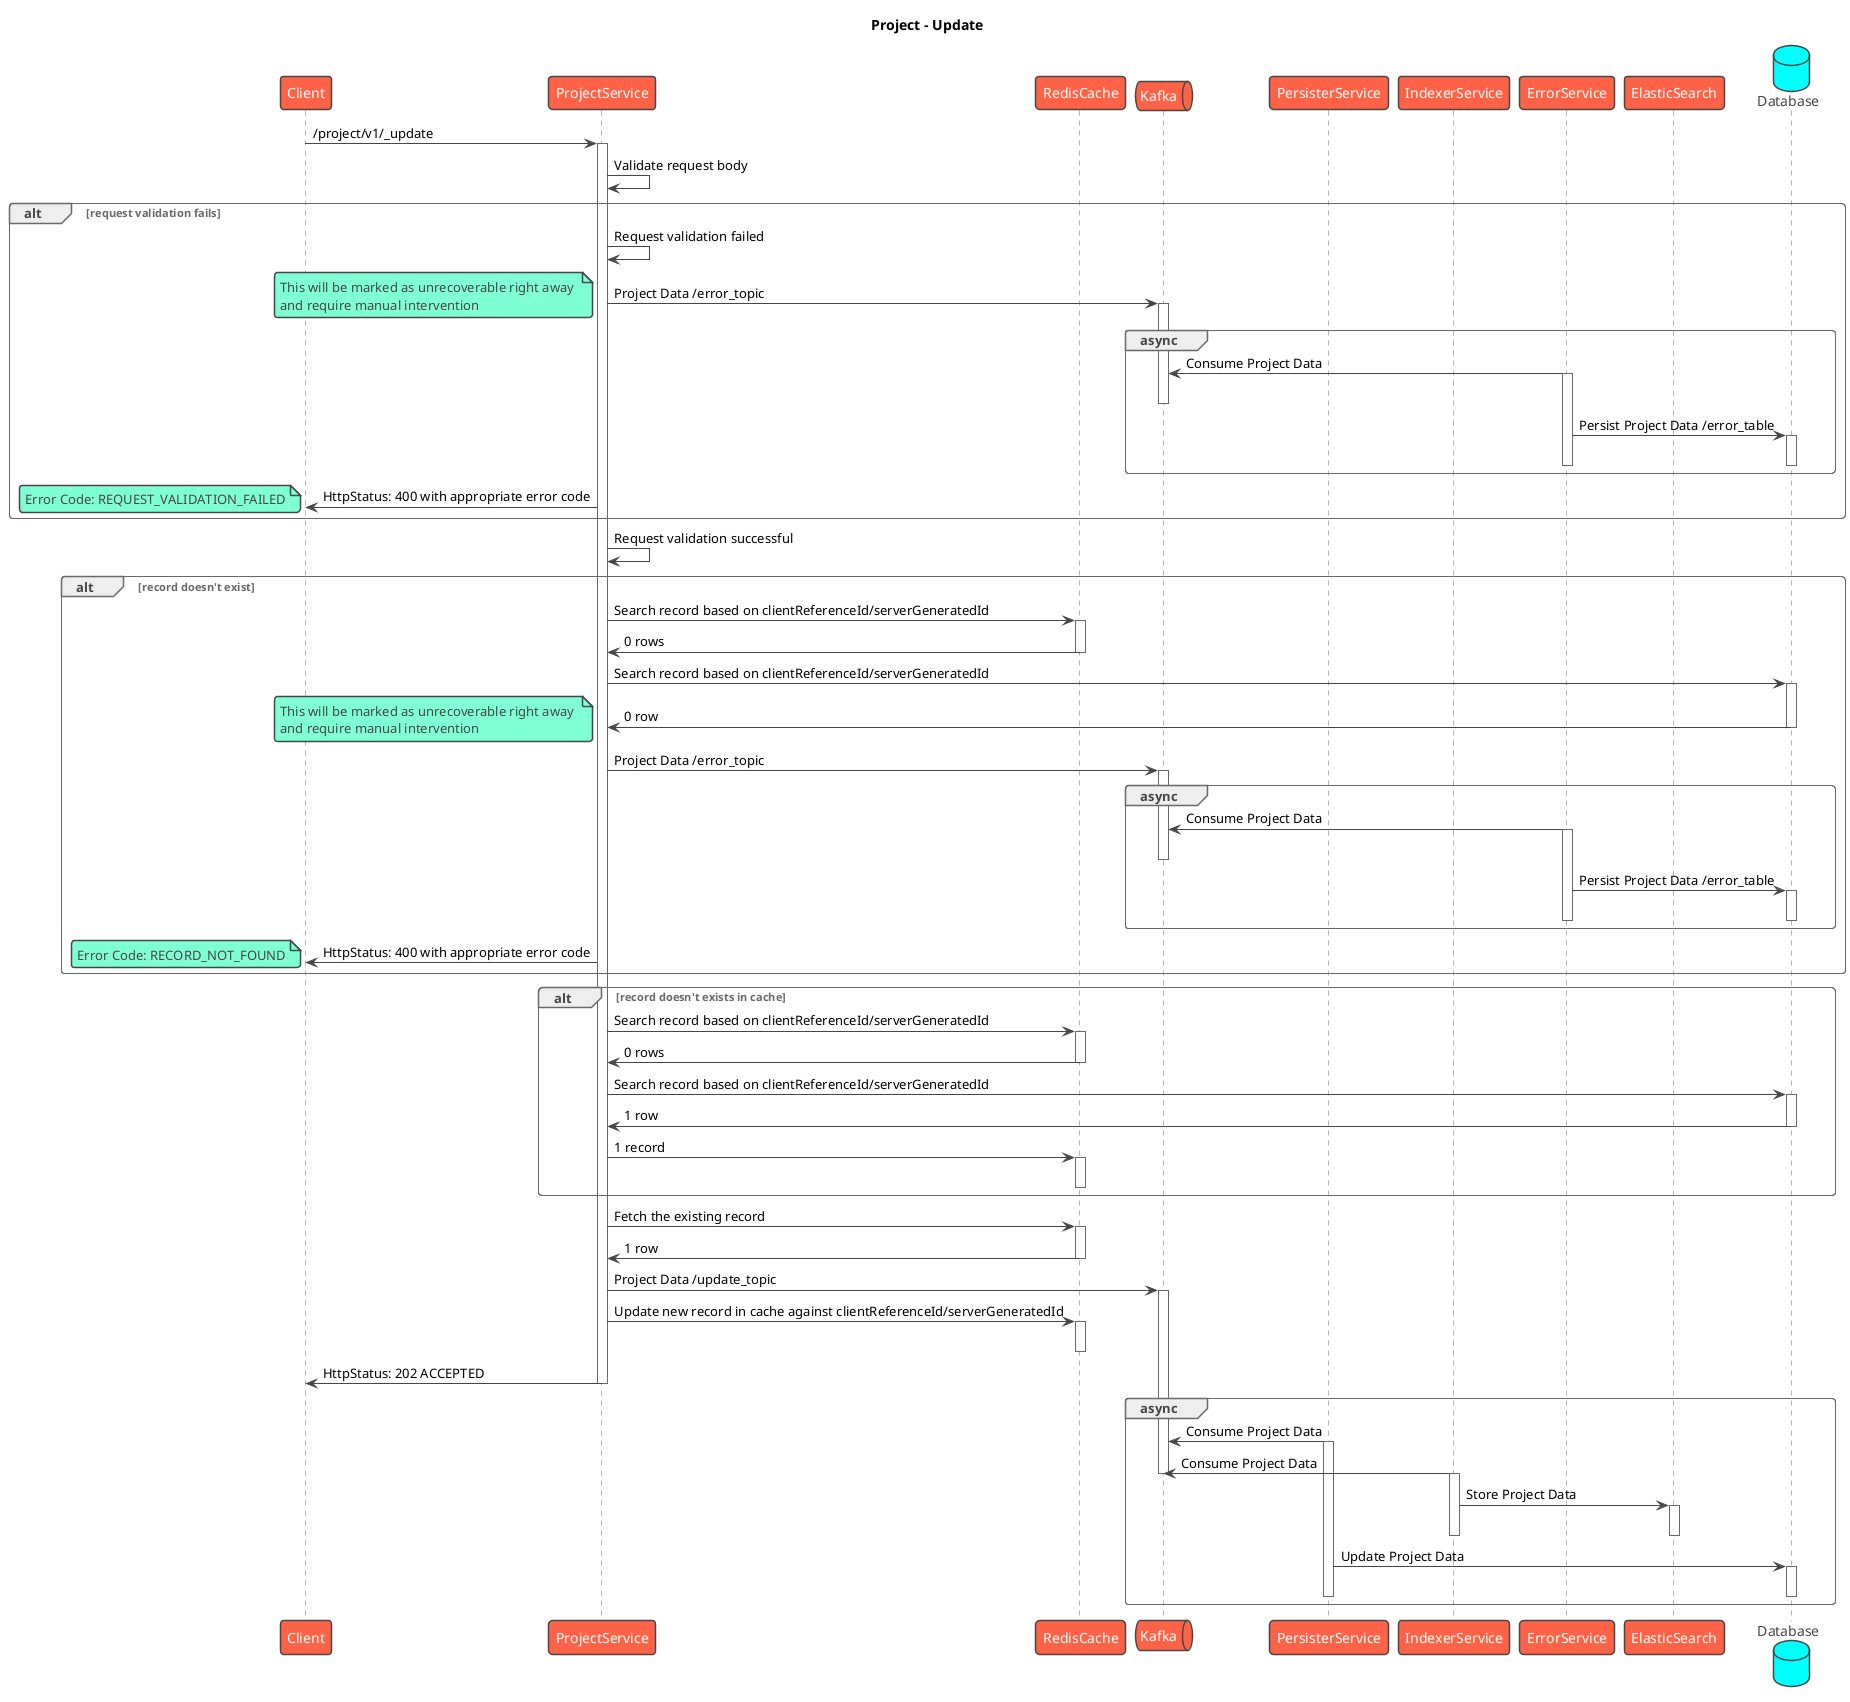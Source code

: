 @startuml
title Project - Update
!theme vibrant
participant Client as c
participant ProjectService as s
participant RedisCache as rc
queue Kafka as k
participant PersisterService as prs
participant IndexerService as idx
participant ErrorService as es
participant ElasticSearch as el
database Database as db
c -> s : /project/v1/_update
activate s
s -> s: Validate request body
alt request validation fails
    s -> s: Request validation failed
    s -> k: Project Data /error_topic
    note left
        This will be marked as unrecoverable right away 
        and require manual intervention
    end note
    activate k
    group async
        es -> k: Consume Project Data
        activate es
        deactivate k
        es -> db: Persist Project Data /error_table
        activate db
        deactivate db
        deactivate es
    end
    s -> c: HttpStatus: 400 with appropriate error code
    note left
        Error Code: REQUEST_VALIDATION_FAILED
    end note
end
s -> s: Request validation successful
alt record doesn't exist
    s -> rc: Search record based on clientReferenceId/serverGeneratedId
    activate rc
    rc -> s: 0 rows
    deactivate rc
    s -> db: Search record based on clientReferenceId/serverGeneratedId
    activate db
    db -> s: 0 row
    deactivate db
    note left
        This will be marked as unrecoverable right away 
        and require manual intervention
    end note
    s -> k: Project Data /error_topic
    activate k
    group async
        es -> k: Consume Project Data
        activate es
        deactivate k
        es -> db: Persist Project Data /error_table
        activate db
        deactivate db
        deactivate es
    end
    s -> c: HttpStatus: 400 with appropriate error code
    note left
      Error Code: RECORD_NOT_FOUND
    end note
end
alt record doesn't exists in cache
    s -> rc: Search record based on clientReferenceId/serverGeneratedId
    activate rc
    rc -> s: 0 rows
    deactivate rc
    s -> db: Search record based on clientReferenceId/serverGeneratedId
    activate db
    db -> s: 1 row
    deactivate db
    s -> rc: 1 record
    activate rc
    deactivate rc
end
s -> rc: Fetch the existing record
activate rc
rc -> s: 1 row
deactivate rc
s -> k: Project Data /update_topic
activate k
s -> rc: Update new record in cache against clientReferenceId/serverGeneratedId
activate rc
deactivate rc
s -> c: HttpStatus: 202 ACCEPTED
deactivate s
group async
    prs -> k: Consume Project Data
    activate prs
    idx -> k: Consume Project Data
    deactivate k
    activate idx
    idx -> el: Store Project Data
    activate el
    deactivate el
    deactivate idx
    prs -> db: Update Project Data
    activate db
    deactivate db
    deactivate prs
end
@enduml